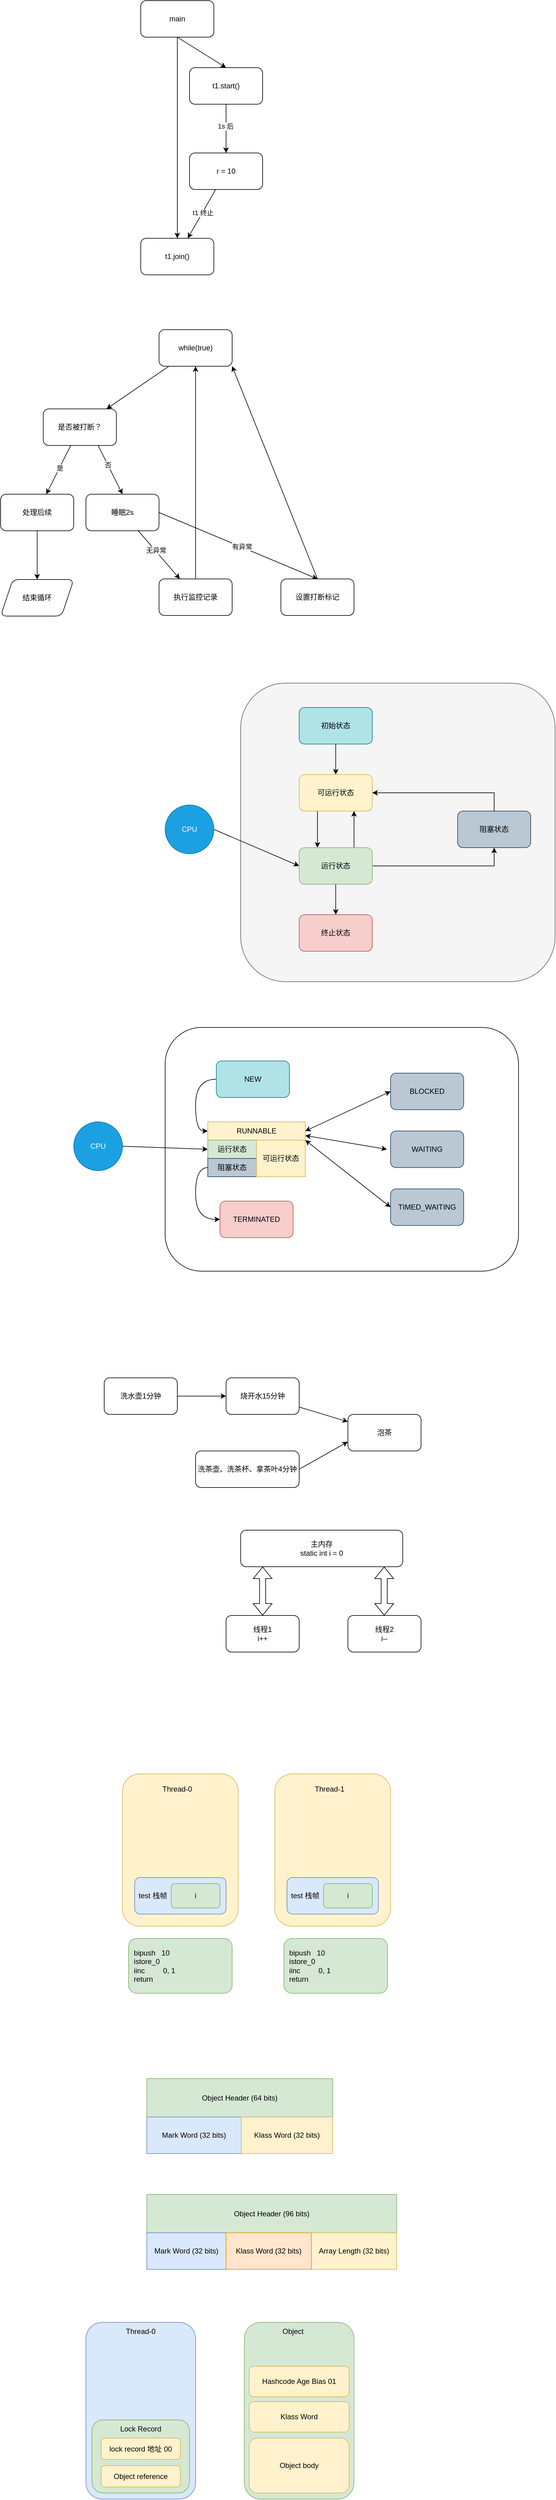 <mxfile version="22.1.15" type="device">
  <diagram name="第 1 页" id="uUcpthmNRiH1f18GcUvY">
    <mxGraphModel dx="1114" dy="807" grid="1" gridSize="10" guides="1" tooltips="1" connect="1" arrows="1" fold="1" page="1" pageScale="1" pageWidth="827" pageHeight="1169" math="0" shadow="0">
      <root>
        <mxCell id="0" />
        <mxCell id="1" parent="0" />
        <mxCell id="oRGru4maviJ3t2lAy8Ke-56" value="" style="rounded=1;whiteSpace=wrap;html=1;" parent="1" vertex="1">
          <mxGeometry x="330" y="1845" width="580" height="400" as="geometry" />
        </mxCell>
        <mxCell id="oRGru4maviJ3t2lAy8Ke-39" value="" style="rounded=1;whiteSpace=wrap;html=1;fillColor=#f5f5f5;fontColor=#333333;strokeColor=#666666;" parent="1" vertex="1">
          <mxGeometry x="454" y="1280" width="516" height="490" as="geometry" />
        </mxCell>
        <mxCell id="oRGru4maviJ3t2lAy8Ke-3" style="rounded=0;orthogonalLoop=1;jettySize=auto;html=1;exitX=0.5;exitY=1;exitDx=0;exitDy=0;entryX=0.5;entryY=0;entryDx=0;entryDy=0;" parent="1" source="oRGru4maviJ3t2lAy8Ke-1" target="oRGru4maviJ3t2lAy8Ke-2" edge="1">
          <mxGeometry relative="1" as="geometry" />
        </mxCell>
        <mxCell id="oRGru4maviJ3t2lAy8Ke-10" style="edgeStyle=orthogonalEdgeStyle;rounded=0;orthogonalLoop=1;jettySize=auto;html=1;exitX=0.5;exitY=1;exitDx=0;exitDy=0;entryX=0.5;entryY=0;entryDx=0;entryDy=0;" parent="1" source="oRGru4maviJ3t2lAy8Ke-1" target="oRGru4maviJ3t2lAy8Ke-7" edge="1">
          <mxGeometry relative="1" as="geometry" />
        </mxCell>
        <mxCell id="oRGru4maviJ3t2lAy8Ke-1" value="main" style="rounded=1;whiteSpace=wrap;html=1;" parent="1" vertex="1">
          <mxGeometry x="290" y="160" width="120" height="60" as="geometry" />
        </mxCell>
        <mxCell id="oRGru4maviJ3t2lAy8Ke-5" value="" style="edgeStyle=orthogonalEdgeStyle;rounded=0;orthogonalLoop=1;jettySize=auto;html=1;" parent="1" source="oRGru4maviJ3t2lAy8Ke-2" target="oRGru4maviJ3t2lAy8Ke-4" edge="1">
          <mxGeometry relative="1" as="geometry" />
        </mxCell>
        <mxCell id="oRGru4maviJ3t2lAy8Ke-6" value="1s 后" style="edgeLabel;html=1;align=center;verticalAlign=middle;resizable=0;points=[];" parent="oRGru4maviJ3t2lAy8Ke-5" vertex="1" connectable="0">
          <mxGeometry x="-0.1" y="-1" relative="1" as="geometry">
            <mxPoint as="offset" />
          </mxGeometry>
        </mxCell>
        <mxCell id="oRGru4maviJ3t2lAy8Ke-2" value="t1.start()" style="rounded=1;whiteSpace=wrap;html=1;" parent="1" vertex="1">
          <mxGeometry x="370" y="270" width="120" height="60" as="geometry" />
        </mxCell>
        <mxCell id="oRGru4maviJ3t2lAy8Ke-8" value="" style="rounded=0;orthogonalLoop=1;jettySize=auto;html=1;" parent="1" source="oRGru4maviJ3t2lAy8Ke-4" target="oRGru4maviJ3t2lAy8Ke-7" edge="1">
          <mxGeometry relative="1" as="geometry" />
        </mxCell>
        <mxCell id="oRGru4maviJ3t2lAy8Ke-9" value="t1 终止" style="edgeLabel;html=1;align=center;verticalAlign=middle;resizable=0;points=[];" parent="oRGru4maviJ3t2lAy8Ke-8" vertex="1" connectable="0">
          <mxGeometry x="-0.078" relative="1" as="geometry">
            <mxPoint y="1" as="offset" />
          </mxGeometry>
        </mxCell>
        <mxCell id="oRGru4maviJ3t2lAy8Ke-4" value="r = 10" style="rounded=1;whiteSpace=wrap;html=1;" parent="1" vertex="1">
          <mxGeometry x="370" y="410" width="120" height="60" as="geometry" />
        </mxCell>
        <mxCell id="oRGru4maviJ3t2lAy8Ke-7" value="t1.join()" style="rounded=1;whiteSpace=wrap;html=1;" parent="1" vertex="1">
          <mxGeometry x="290" y="550" width="120" height="60" as="geometry" />
        </mxCell>
        <mxCell id="oRGru4maviJ3t2lAy8Ke-13" value="" style="rounded=0;orthogonalLoop=1;jettySize=auto;html=1;" parent="1" source="oRGru4maviJ3t2lAy8Ke-11" target="oRGru4maviJ3t2lAy8Ke-12" edge="1">
          <mxGeometry relative="1" as="geometry" />
        </mxCell>
        <mxCell id="oRGru4maviJ3t2lAy8Ke-11" value="while(true)" style="rounded=1;whiteSpace=wrap;html=1;" parent="1" vertex="1">
          <mxGeometry x="320" y="700" width="120" height="60" as="geometry" />
        </mxCell>
        <mxCell id="oRGru4maviJ3t2lAy8Ke-15" value="" style="rounded=0;orthogonalLoop=1;jettySize=auto;html=1;" parent="1" source="oRGru4maviJ3t2lAy8Ke-12" target="oRGru4maviJ3t2lAy8Ke-14" edge="1">
          <mxGeometry relative="1" as="geometry" />
        </mxCell>
        <mxCell id="oRGru4maviJ3t2lAy8Ke-16" value="是" style="edgeLabel;html=1;align=center;verticalAlign=middle;resizable=0;points=[];" parent="oRGru4maviJ3t2lAy8Ke-15" vertex="1" connectable="0">
          <mxGeometry x="-0.075" relative="1" as="geometry">
            <mxPoint as="offset" />
          </mxGeometry>
        </mxCell>
        <mxCell id="oRGru4maviJ3t2lAy8Ke-19" style="rounded=0;orthogonalLoop=1;jettySize=auto;html=1;exitX=0.75;exitY=1;exitDx=0;exitDy=0;entryX=0.5;entryY=0;entryDx=0;entryDy=0;" parent="1" source="oRGru4maviJ3t2lAy8Ke-12" target="oRGru4maviJ3t2lAy8Ke-18" edge="1">
          <mxGeometry relative="1" as="geometry" />
        </mxCell>
        <mxCell id="oRGru4maviJ3t2lAy8Ke-20" value="否" style="edgeLabel;html=1;align=center;verticalAlign=middle;resizable=0;points=[];" parent="oRGru4maviJ3t2lAy8Ke-19" vertex="1" connectable="0">
          <mxGeometry x="-0.23" relative="1" as="geometry">
            <mxPoint y="1" as="offset" />
          </mxGeometry>
        </mxCell>
        <mxCell id="oRGru4maviJ3t2lAy8Ke-12" value="是否被打断？" style="whiteSpace=wrap;html=1;rounded=1;" parent="1" vertex="1">
          <mxGeometry x="130" y="830" width="120" height="60" as="geometry" />
        </mxCell>
        <mxCell id="oRGru4maviJ3t2lAy8Ke-22" value="" style="edgeStyle=orthogonalEdgeStyle;rounded=0;orthogonalLoop=1;jettySize=auto;html=1;" parent="1" source="oRGru4maviJ3t2lAy8Ke-14" target="oRGru4maviJ3t2lAy8Ke-21" edge="1">
          <mxGeometry relative="1" as="geometry" />
        </mxCell>
        <mxCell id="oRGru4maviJ3t2lAy8Ke-14" value="处理后续" style="whiteSpace=wrap;html=1;rounded=1;" parent="1" vertex="1">
          <mxGeometry x="60" y="970" width="120" height="60" as="geometry" />
        </mxCell>
        <mxCell id="oRGru4maviJ3t2lAy8Ke-24" value="" style="rounded=0;orthogonalLoop=1;jettySize=auto;html=1;" parent="1" source="oRGru4maviJ3t2lAy8Ke-18" target="oRGru4maviJ3t2lAy8Ke-23" edge="1">
          <mxGeometry relative="1" as="geometry" />
        </mxCell>
        <mxCell id="oRGru4maviJ3t2lAy8Ke-25" value="无异常" style="edgeLabel;html=1;align=center;verticalAlign=middle;resizable=0;points=[];" parent="oRGru4maviJ3t2lAy8Ke-24" vertex="1" connectable="0">
          <mxGeometry x="-0.186" y="2" relative="1" as="geometry">
            <mxPoint y="1" as="offset" />
          </mxGeometry>
        </mxCell>
        <mxCell id="oRGru4maviJ3t2lAy8Ke-28" style="rounded=0;orthogonalLoop=1;jettySize=auto;html=1;exitX=1;exitY=0.5;exitDx=0;exitDy=0;entryX=0.5;entryY=0;entryDx=0;entryDy=0;" parent="1" source="oRGru4maviJ3t2lAy8Ke-18" target="oRGru4maviJ3t2lAy8Ke-27" edge="1">
          <mxGeometry relative="1" as="geometry" />
        </mxCell>
        <mxCell id="oRGru4maviJ3t2lAy8Ke-29" value="有异常" style="edgeLabel;html=1;align=center;verticalAlign=middle;resizable=0;points=[];" parent="oRGru4maviJ3t2lAy8Ke-28" vertex="1" connectable="0">
          <mxGeometry x="0.038" y="1" relative="1" as="geometry">
            <mxPoint as="offset" />
          </mxGeometry>
        </mxCell>
        <mxCell id="oRGru4maviJ3t2lAy8Ke-18" value="睡眠2s" style="rounded=1;whiteSpace=wrap;html=1;" parent="1" vertex="1">
          <mxGeometry x="200" y="970" width="120" height="60" as="geometry" />
        </mxCell>
        <mxCell id="oRGru4maviJ3t2lAy8Ke-21" value="结束循环" style="shape=parallelogram;perimeter=parallelogramPerimeter;whiteSpace=wrap;html=1;fixedSize=1;rounded=1;" parent="1" vertex="1">
          <mxGeometry x="60" y="1110" width="120" height="60" as="geometry" />
        </mxCell>
        <mxCell id="oRGru4maviJ3t2lAy8Ke-26" style="edgeStyle=orthogonalEdgeStyle;rounded=0;orthogonalLoop=1;jettySize=auto;html=1;exitX=0.5;exitY=0;exitDx=0;exitDy=0;" parent="1" source="oRGru4maviJ3t2lAy8Ke-23" target="oRGru4maviJ3t2lAy8Ke-11" edge="1">
          <mxGeometry relative="1" as="geometry" />
        </mxCell>
        <mxCell id="oRGru4maviJ3t2lAy8Ke-23" value="执行监控记录" style="whiteSpace=wrap;html=1;rounded=1;" parent="1" vertex="1">
          <mxGeometry x="320" y="1109" width="120" height="60" as="geometry" />
        </mxCell>
        <mxCell id="oRGru4maviJ3t2lAy8Ke-30" style="rounded=0;orthogonalLoop=1;jettySize=auto;html=1;exitX=0.5;exitY=0;exitDx=0;exitDy=0;entryX=1;entryY=1;entryDx=0;entryDy=0;" parent="1" source="oRGru4maviJ3t2lAy8Ke-27" target="oRGru4maviJ3t2lAy8Ke-11" edge="1">
          <mxGeometry relative="1" as="geometry" />
        </mxCell>
        <mxCell id="oRGru4maviJ3t2lAy8Ke-27" value="设置打断标记" style="rounded=1;whiteSpace=wrap;html=1;" parent="1" vertex="1">
          <mxGeometry x="520" y="1109" width="120" height="60" as="geometry" />
        </mxCell>
        <mxCell id="oRGru4maviJ3t2lAy8Ke-44" style="rounded=0;orthogonalLoop=1;jettySize=auto;html=1;exitX=1;exitY=0.5;exitDx=0;exitDy=0;entryX=0;entryY=0.5;entryDx=0;entryDy=0;" parent="1" source="oRGru4maviJ3t2lAy8Ke-31" target="oRGru4maviJ3t2lAy8Ke-35" edge="1">
          <mxGeometry relative="1" as="geometry" />
        </mxCell>
        <mxCell id="oRGru4maviJ3t2lAy8Ke-31" value="CPU" style="ellipse;whiteSpace=wrap;html=1;aspect=fixed;fillColor=#1ba1e2;fontColor=#ffffff;strokeColor=#006EAF;" parent="1" vertex="1">
          <mxGeometry x="330" y="1480" width="80" height="80" as="geometry" />
        </mxCell>
        <mxCell id="oRGru4maviJ3t2lAy8Ke-34" value="" style="edgeStyle=orthogonalEdgeStyle;rounded=0;orthogonalLoop=1;jettySize=auto;html=1;" parent="1" source="oRGru4maviJ3t2lAy8Ke-32" target="oRGru4maviJ3t2lAy8Ke-33" edge="1">
          <mxGeometry relative="1" as="geometry" />
        </mxCell>
        <mxCell id="oRGru4maviJ3t2lAy8Ke-32" value="初始状态" style="rounded=1;whiteSpace=wrap;html=1;fillColor=#b0e3e6;strokeColor=#0e8088;" parent="1" vertex="1">
          <mxGeometry x="550" y="1320" width="120" height="60" as="geometry" />
        </mxCell>
        <mxCell id="oRGru4maviJ3t2lAy8Ke-40" style="edgeStyle=orthogonalEdgeStyle;rounded=0;orthogonalLoop=1;jettySize=auto;html=1;exitX=0.25;exitY=1;exitDx=0;exitDy=0;entryX=0.25;entryY=0;entryDx=0;entryDy=0;" parent="1" source="oRGru4maviJ3t2lAy8Ke-33" target="oRGru4maviJ3t2lAy8Ke-35" edge="1">
          <mxGeometry relative="1" as="geometry" />
        </mxCell>
        <mxCell id="oRGru4maviJ3t2lAy8Ke-33" value="可运行状态" style="rounded=1;whiteSpace=wrap;html=1;fillColor=#fff2cc;strokeColor=#d6b656;" parent="1" vertex="1">
          <mxGeometry x="550" y="1430" width="120" height="60" as="geometry" />
        </mxCell>
        <mxCell id="oRGru4maviJ3t2lAy8Ke-37" value="" style="edgeStyle=orthogonalEdgeStyle;rounded=0;orthogonalLoop=1;jettySize=auto;html=1;" parent="1" source="oRGru4maviJ3t2lAy8Ke-35" target="oRGru4maviJ3t2lAy8Ke-36" edge="1">
          <mxGeometry relative="1" as="geometry" />
        </mxCell>
        <mxCell id="oRGru4maviJ3t2lAy8Ke-41" style="edgeStyle=orthogonalEdgeStyle;rounded=0;orthogonalLoop=1;jettySize=auto;html=1;exitX=0.75;exitY=0;exitDx=0;exitDy=0;entryX=0.75;entryY=1;entryDx=0;entryDy=0;" parent="1" source="oRGru4maviJ3t2lAy8Ke-35" target="oRGru4maviJ3t2lAy8Ke-33" edge="1">
          <mxGeometry relative="1" as="geometry" />
        </mxCell>
        <mxCell id="oRGru4maviJ3t2lAy8Ke-43" style="edgeStyle=orthogonalEdgeStyle;rounded=0;orthogonalLoop=1;jettySize=auto;html=1;exitX=1;exitY=0.5;exitDx=0;exitDy=0;entryX=0.5;entryY=1;entryDx=0;entryDy=0;" parent="1" source="oRGru4maviJ3t2lAy8Ke-35" target="oRGru4maviJ3t2lAy8Ke-38" edge="1">
          <mxGeometry relative="1" as="geometry" />
        </mxCell>
        <mxCell id="oRGru4maviJ3t2lAy8Ke-35" value="运行状态" style="rounded=1;whiteSpace=wrap;html=1;fillColor=#d5e8d4;strokeColor=#82b366;" parent="1" vertex="1">
          <mxGeometry x="550" y="1550" width="120" height="60" as="geometry" />
        </mxCell>
        <mxCell id="oRGru4maviJ3t2lAy8Ke-36" value="终止状态" style="rounded=1;whiteSpace=wrap;html=1;fillColor=#f8cecc;strokeColor=#b85450;" parent="1" vertex="1">
          <mxGeometry x="550" y="1660" width="120" height="60" as="geometry" />
        </mxCell>
        <mxCell id="oRGru4maviJ3t2lAy8Ke-42" style="edgeStyle=orthogonalEdgeStyle;rounded=0;orthogonalLoop=1;jettySize=auto;html=1;exitX=0.5;exitY=0;exitDx=0;exitDy=0;entryX=1;entryY=0.5;entryDx=0;entryDy=0;" parent="1" source="oRGru4maviJ3t2lAy8Ke-38" target="oRGru4maviJ3t2lAy8Ke-33" edge="1">
          <mxGeometry relative="1" as="geometry" />
        </mxCell>
        <mxCell id="oRGru4maviJ3t2lAy8Ke-38" value="阻塞状态" style="rounded=1;whiteSpace=wrap;html=1;fillColor=#bac8d3;strokeColor=#23445d;" parent="1" vertex="1">
          <mxGeometry x="810" y="1490" width="120" height="60" as="geometry" />
        </mxCell>
        <mxCell id="oRGru4maviJ3t2lAy8Ke-57" style="rounded=0;orthogonalLoop=1;jettySize=auto;html=1;exitX=1;exitY=0.5;exitDx=0;exitDy=0;entryX=0;entryY=0.5;entryDx=0;entryDy=0;" parent="1" source="oRGru4maviJ3t2lAy8Ke-45" target="oRGru4maviJ3t2lAy8Ke-48" edge="1">
          <mxGeometry relative="1" as="geometry" />
        </mxCell>
        <mxCell id="oRGru4maviJ3t2lAy8Ke-45" value="CPU" style="ellipse;whiteSpace=wrap;html=1;fillColor=#1ba1e2;fontColor=#ffffff;strokeColor=#006EAF;" parent="1" vertex="1">
          <mxGeometry x="180" y="2000" width="80" height="80" as="geometry" />
        </mxCell>
        <mxCell id="oRGru4maviJ3t2lAy8Ke-59" style="edgeStyle=orthogonalEdgeStyle;rounded=0;orthogonalLoop=1;jettySize=auto;html=1;exitX=0;exitY=0.5;exitDx=0;exitDy=0;entryX=0;entryY=0.5;entryDx=0;entryDy=0;curved=1;" parent="1" source="oRGru4maviJ3t2lAy8Ke-46" target="oRGru4maviJ3t2lAy8Ke-47" edge="1">
          <mxGeometry relative="1" as="geometry">
            <Array as="points">
              <mxPoint x="380" y="1930" />
              <mxPoint x="380" y="2015" />
            </Array>
          </mxGeometry>
        </mxCell>
        <mxCell id="oRGru4maviJ3t2lAy8Ke-46" value="NEW" style="rounded=1;whiteSpace=wrap;html=1;fillColor=#b0e3e6;strokeColor=#0e8088;" parent="1" vertex="1">
          <mxGeometry x="414" y="1900" width="120" height="60" as="geometry" />
        </mxCell>
        <mxCell id="oRGru4maviJ3t2lAy8Ke-47" value="RUNNABLE" style="whiteSpace=wrap;html=1;fillColor=#fff2cc;strokeColor=#d6b656;" parent="1" vertex="1">
          <mxGeometry x="400" y="2000" width="160" height="30" as="geometry" />
        </mxCell>
        <mxCell id="oRGru4maviJ3t2lAy8Ke-48" value="运行状态" style="whiteSpace=wrap;html=1;fillColor=#d5e8d4;strokeColor=#82b366;" parent="1" vertex="1">
          <mxGeometry x="400" y="2030" width="80" height="30" as="geometry" />
        </mxCell>
        <mxCell id="oRGru4maviJ3t2lAy8Ke-58" style="edgeStyle=orthogonalEdgeStyle;rounded=0;orthogonalLoop=1;jettySize=auto;html=1;exitX=0;exitY=0.5;exitDx=0;exitDy=0;entryX=0;entryY=0.5;entryDx=0;entryDy=0;curved=1;" parent="1" source="oRGru4maviJ3t2lAy8Ke-49" target="oRGru4maviJ3t2lAy8Ke-51" edge="1">
          <mxGeometry relative="1" as="geometry" />
        </mxCell>
        <mxCell id="oRGru4maviJ3t2lAy8Ke-49" value="阻塞状态" style="whiteSpace=wrap;html=1;fillColor=#bac8d3;strokeColor=#23445d;" parent="1" vertex="1">
          <mxGeometry x="400" y="2060" width="80" height="30" as="geometry" />
        </mxCell>
        <mxCell id="oRGru4maviJ3t2lAy8Ke-50" value="可运行状态" style="whiteSpace=wrap;html=1;fillColor=#fff2cc;strokeColor=#d6b656;" parent="1" vertex="1">
          <mxGeometry x="480" y="2030" width="80" height="60" as="geometry" />
        </mxCell>
        <mxCell id="oRGru4maviJ3t2lAy8Ke-51" value="TERMINATED" style="rounded=1;whiteSpace=wrap;html=1;fillColor=#f8cecc;strokeColor=#b85450;" parent="1" vertex="1">
          <mxGeometry x="420" y="2130" width="120" height="60" as="geometry" />
        </mxCell>
        <mxCell id="oRGru4maviJ3t2lAy8Ke-52" value="BLOCKED" style="rounded=1;whiteSpace=wrap;html=1;fillColor=#bac8d3;strokeColor=#23445d;" parent="1" vertex="1">
          <mxGeometry x="700" y="1920" width="120" height="60" as="geometry" />
        </mxCell>
        <mxCell id="oRGru4maviJ3t2lAy8Ke-53" value="WAITING" style="rounded=1;whiteSpace=wrap;html=1;fillColor=#bac8d3;strokeColor=#23445d;" parent="1" vertex="1">
          <mxGeometry x="700" y="2015" width="120" height="60" as="geometry" />
        </mxCell>
        <mxCell id="oRGru4maviJ3t2lAy8Ke-54" value="TIMED_WAITING" style="rounded=1;whiteSpace=wrap;html=1;fillColor=#bac8d3;strokeColor=#23445d;" parent="1" vertex="1">
          <mxGeometry x="700" y="2110" width="120" height="60" as="geometry" />
        </mxCell>
        <mxCell id="oRGru4maviJ3t2lAy8Ke-64" value="" style="endArrow=classic;startArrow=classic;html=1;rounded=0;entryX=0;entryY=0.5;entryDx=0;entryDy=0;" parent="1" target="oRGru4maviJ3t2lAy8Ke-52" edge="1">
          <mxGeometry width="50" height="50" relative="1" as="geometry">
            <mxPoint x="560" y="2015" as="sourcePoint" />
            <mxPoint x="610" y="1965" as="targetPoint" />
          </mxGeometry>
        </mxCell>
        <mxCell id="oRGru4maviJ3t2lAy8Ke-68" value="" style="endArrow=classic;startArrow=classic;html=1;rounded=0;entryX=-0.05;entryY=0.5;entryDx=0;entryDy=0;exitX=1;exitY=0.75;exitDx=0;exitDy=0;entryPerimeter=0;" parent="1" source="oRGru4maviJ3t2lAy8Ke-47" target="oRGru4maviJ3t2lAy8Ke-53" edge="1">
          <mxGeometry width="50" height="50" relative="1" as="geometry">
            <mxPoint x="570" y="2025" as="sourcePoint" />
            <mxPoint x="710" y="1960" as="targetPoint" />
          </mxGeometry>
        </mxCell>
        <mxCell id="oRGru4maviJ3t2lAy8Ke-69" value="" style="endArrow=classic;startArrow=classic;html=1;rounded=0;entryX=0;entryY=0.5;entryDx=0;entryDy=0;exitX=1;exitY=0;exitDx=0;exitDy=0;" parent="1" source="oRGru4maviJ3t2lAy8Ke-50" target="oRGru4maviJ3t2lAy8Ke-54" edge="1">
          <mxGeometry width="50" height="50" relative="1" as="geometry">
            <mxPoint x="570" y="2033" as="sourcePoint" />
            <mxPoint x="704" y="2055" as="targetPoint" />
          </mxGeometry>
        </mxCell>
        <mxCell id="oRGru4maviJ3t2lAy8Ke-72" value="" style="edgeStyle=orthogonalEdgeStyle;rounded=0;orthogonalLoop=1;jettySize=auto;html=1;" parent="1" source="oRGru4maviJ3t2lAy8Ke-70" target="oRGru4maviJ3t2lAy8Ke-71" edge="1">
          <mxGeometry relative="1" as="geometry" />
        </mxCell>
        <mxCell id="oRGru4maviJ3t2lAy8Ke-70" value="洗水壶1分钟" style="rounded=1;whiteSpace=wrap;html=1;" parent="1" vertex="1">
          <mxGeometry x="230" y="2420" width="120" height="60" as="geometry" />
        </mxCell>
        <mxCell id="oRGru4maviJ3t2lAy8Ke-74" value="" style="rounded=0;orthogonalLoop=1;jettySize=auto;html=1;" parent="1" source="oRGru4maviJ3t2lAy8Ke-71" target="oRGru4maviJ3t2lAy8Ke-73" edge="1">
          <mxGeometry relative="1" as="geometry" />
        </mxCell>
        <mxCell id="oRGru4maviJ3t2lAy8Ke-71" value="烧开水15分钟" style="whiteSpace=wrap;html=1;rounded=1;" parent="1" vertex="1">
          <mxGeometry x="430" y="2420" width="120" height="60" as="geometry" />
        </mxCell>
        <mxCell id="oRGru4maviJ3t2lAy8Ke-73" value="泡茶" style="whiteSpace=wrap;html=1;rounded=1;" parent="1" vertex="1">
          <mxGeometry x="630" y="2480" width="120" height="60" as="geometry" />
        </mxCell>
        <mxCell id="oRGru4maviJ3t2lAy8Ke-77" style="rounded=0;orthogonalLoop=1;jettySize=auto;html=1;exitX=1;exitY=0.5;exitDx=0;exitDy=0;entryX=0;entryY=0.75;entryDx=0;entryDy=0;" parent="1" source="oRGru4maviJ3t2lAy8Ke-76" target="oRGru4maviJ3t2lAy8Ke-73" edge="1">
          <mxGeometry relative="1" as="geometry" />
        </mxCell>
        <mxCell id="oRGru4maviJ3t2lAy8Ke-76" value="洗茶壶、洗茶杯、拿茶叶4分钟" style="rounded=1;whiteSpace=wrap;html=1;" parent="1" vertex="1">
          <mxGeometry x="380" y="2540" width="170" height="60" as="geometry" />
        </mxCell>
        <mxCell id="oRGru4maviJ3t2lAy8Ke-78" value="主内存&lt;br&gt;static int i = 0" style="rounded=1;whiteSpace=wrap;html=1;" parent="1" vertex="1">
          <mxGeometry x="454" y="2670" width="266" height="60" as="geometry" />
        </mxCell>
        <mxCell id="oRGru4maviJ3t2lAy8Ke-80" value="线程1&lt;br&gt;i++" style="rounded=1;whiteSpace=wrap;html=1;" parent="1" vertex="1">
          <mxGeometry x="430" y="2810" width="120" height="60" as="geometry" />
        </mxCell>
        <mxCell id="oRGru4maviJ3t2lAy8Ke-81" value="线程2&lt;br&gt;i--" style="rounded=1;whiteSpace=wrap;html=1;" parent="1" vertex="1">
          <mxGeometry x="630" y="2810" width="120" height="60" as="geometry" />
        </mxCell>
        <mxCell id="oRGru4maviJ3t2lAy8Ke-82" value="" style="shape=flexArrow;endArrow=classic;startArrow=classic;html=1;rounded=0;" parent="1" source="oRGru4maviJ3t2lAy8Ke-80" edge="1">
          <mxGeometry width="100" height="100" relative="1" as="geometry">
            <mxPoint x="440" y="2820" as="sourcePoint" />
            <mxPoint x="490" y="2730" as="targetPoint" />
          </mxGeometry>
        </mxCell>
        <mxCell id="oRGru4maviJ3t2lAy8Ke-83" value="" style="shape=flexArrow;endArrow=classic;startArrow=classic;html=1;rounded=0;" parent="1" edge="1">
          <mxGeometry width="100" height="100" relative="1" as="geometry">
            <mxPoint x="689.5" y="2810" as="sourcePoint" />
            <mxPoint x="689.5" y="2730" as="targetPoint" />
          </mxGeometry>
        </mxCell>
        <mxCell id="lbgVpmwv4V9cc2ztLd2B-1" value="" style="rounded=1;whiteSpace=wrap;html=1;fillColor=#fff2cc;strokeColor=#d6b656;" vertex="1" parent="1">
          <mxGeometry x="260" y="3070" width="190" height="250" as="geometry" />
        </mxCell>
        <mxCell id="lbgVpmwv4V9cc2ztLd2B-2" value="Thread-0" style="text;html=1;strokeColor=none;fillColor=none;align=center;verticalAlign=middle;whiteSpace=wrap;rounded=0;" vertex="1" parent="1">
          <mxGeometry x="320" y="3080" width="60" height="30" as="geometry" />
        </mxCell>
        <mxCell id="lbgVpmwv4V9cc2ztLd2B-3" value="" style="rounded=1;whiteSpace=wrap;html=1;fillColor=#dae8fc;strokeColor=#6c8ebf;" vertex="1" parent="1">
          <mxGeometry x="280" y="3240" width="150" height="60" as="geometry" />
        </mxCell>
        <mxCell id="lbgVpmwv4V9cc2ztLd2B-4" value="i" style="rounded=1;whiteSpace=wrap;html=1;fillColor=#d5e8d4;strokeColor=#82b366;" vertex="1" parent="1">
          <mxGeometry x="340" y="3250" width="80" height="40" as="geometry" />
        </mxCell>
        <mxCell id="lbgVpmwv4V9cc2ztLd2B-5" value="test 栈帧" style="text;html=1;strokeColor=none;fillColor=none;align=center;verticalAlign=middle;whiteSpace=wrap;rounded=0;" vertex="1" parent="1">
          <mxGeometry x="280" y="3255" width="60" height="30" as="geometry" />
        </mxCell>
        <mxCell id="lbgVpmwv4V9cc2ztLd2B-6" value="" style="rounded=1;whiteSpace=wrap;html=1;fillColor=#fff2cc;strokeColor=#d6b656;" vertex="1" parent="1">
          <mxGeometry x="510" y="3070" width="190" height="250" as="geometry" />
        </mxCell>
        <mxCell id="lbgVpmwv4V9cc2ztLd2B-7" value="Thread-1" style="text;html=1;strokeColor=none;fillColor=none;align=center;verticalAlign=middle;whiteSpace=wrap;rounded=0;" vertex="1" parent="1">
          <mxGeometry x="570" y="3080" width="60" height="30" as="geometry" />
        </mxCell>
        <mxCell id="lbgVpmwv4V9cc2ztLd2B-8" value="" style="rounded=1;whiteSpace=wrap;html=1;fillColor=#dae8fc;strokeColor=#6c8ebf;" vertex="1" parent="1">
          <mxGeometry x="530" y="3240" width="150" height="60" as="geometry" />
        </mxCell>
        <mxCell id="lbgVpmwv4V9cc2ztLd2B-9" value="i" style="rounded=1;whiteSpace=wrap;html=1;fillColor=#d5e8d4;strokeColor=#82b366;" vertex="1" parent="1">
          <mxGeometry x="590" y="3250" width="80" height="40" as="geometry" />
        </mxCell>
        <mxCell id="lbgVpmwv4V9cc2ztLd2B-10" value="test 栈帧" style="text;html=1;strokeColor=none;fillColor=none;align=center;verticalAlign=middle;whiteSpace=wrap;rounded=0;" vertex="1" parent="1">
          <mxGeometry x="530" y="3255" width="60" height="30" as="geometry" />
        </mxCell>
        <mxCell id="lbgVpmwv4V9cc2ztLd2B-11" value="&amp;nbsp; bipush&amp;nbsp; &amp;nbsp;10&lt;br&gt;&amp;nbsp; istore_0&lt;br&gt;&amp;nbsp; iinc&amp;nbsp; &amp;nbsp; &amp;nbsp; &amp;nbsp; &amp;nbsp;0, 1&lt;br&gt;&amp;nbsp; return" style="rounded=1;whiteSpace=wrap;html=1;align=left;fillColor=#d5e8d4;strokeColor=#82b366;" vertex="1" parent="1">
          <mxGeometry x="270" y="3340" width="170" height="90" as="geometry" />
        </mxCell>
        <mxCell id="lbgVpmwv4V9cc2ztLd2B-12" value="&amp;nbsp; bipush&amp;nbsp; &amp;nbsp;10&lt;br&gt;&amp;nbsp; istore_0&lt;br&gt;&amp;nbsp; iinc&amp;nbsp; &amp;nbsp; &amp;nbsp; &amp;nbsp; &amp;nbsp;0, 1&lt;br&gt;&amp;nbsp; return" style="rounded=1;whiteSpace=wrap;html=1;align=left;fillColor=#d5e8d4;strokeColor=#82b366;" vertex="1" parent="1">
          <mxGeometry x="525" y="3340" width="170" height="90" as="geometry" />
        </mxCell>
        <mxCell id="lbgVpmwv4V9cc2ztLd2B-15" value="Object Header (64 bits)" style="rounded=0;whiteSpace=wrap;html=1;fillColor=#d5e8d4;strokeColor=#82b366;" vertex="1" parent="1">
          <mxGeometry x="300" y="3570" width="305" height="63" as="geometry" />
        </mxCell>
        <mxCell id="lbgVpmwv4V9cc2ztLd2B-16" value="Mark Word (32 bits)" style="rounded=0;whiteSpace=wrap;html=1;fillColor=#dae8fc;strokeColor=#6c8ebf;" vertex="1" parent="1">
          <mxGeometry x="300" y="3633" width="155" height="60" as="geometry" />
        </mxCell>
        <mxCell id="lbgVpmwv4V9cc2ztLd2B-17" value="Klass Word (32 bits)" style="rounded=0;whiteSpace=wrap;html=1;fillColor=#fff2cc;strokeColor=#d6b656;" vertex="1" parent="1">
          <mxGeometry x="455" y="3633" width="150" height="60" as="geometry" />
        </mxCell>
        <mxCell id="lbgVpmwv4V9cc2ztLd2B-18" value="Object Header (96 bits)" style="rounded=0;whiteSpace=wrap;html=1;fillColor=#d5e8d4;strokeColor=#82b366;" vertex="1" parent="1">
          <mxGeometry x="300" y="3760" width="410" height="63" as="geometry" />
        </mxCell>
        <mxCell id="lbgVpmwv4V9cc2ztLd2B-19" value="Mark Word (32 bits)" style="rounded=0;whiteSpace=wrap;html=1;fillColor=#dae8fc;strokeColor=#6c8ebf;" vertex="1" parent="1">
          <mxGeometry x="300" y="3823" width="130" height="60" as="geometry" />
        </mxCell>
        <mxCell id="lbgVpmwv4V9cc2ztLd2B-20" value="Array Length (32 bits)" style="rounded=0;whiteSpace=wrap;html=1;fillColor=#fff2cc;strokeColor=#d6b656;" vertex="1" parent="1">
          <mxGeometry x="570" y="3823" width="140" height="60" as="geometry" />
        </mxCell>
        <mxCell id="lbgVpmwv4V9cc2ztLd2B-21" value="Klass Word (32 bits)" style="rounded=0;whiteSpace=wrap;html=1;fillColor=#ffe6cc;strokeColor=#d79b00;" vertex="1" parent="1">
          <mxGeometry x="430" y="3823" width="140" height="60" as="geometry" />
        </mxCell>
        <mxCell id="lbgVpmwv4V9cc2ztLd2B-22" value="" style="rounded=1;whiteSpace=wrap;html=1;fillColor=#dae8fc;strokeColor=#6c8ebf;" vertex="1" parent="1">
          <mxGeometry x="200" y="3970" width="180" height="290" as="geometry" />
        </mxCell>
        <mxCell id="lbgVpmwv4V9cc2ztLd2B-23" value="" style="rounded=1;whiteSpace=wrap;html=1;fillColor=#d5e8d4;strokeColor=#82b366;" vertex="1" parent="1">
          <mxGeometry x="210" y="4130" width="160" height="120" as="geometry" />
        </mxCell>
        <mxCell id="lbgVpmwv4V9cc2ztLd2B-24" value="lock record 地址 00" style="rounded=1;whiteSpace=wrap;html=1;fillColor=#fff2cc;strokeColor=#d6b656;" vertex="1" parent="1">
          <mxGeometry x="225" y="4160" width="130" height="35" as="geometry" />
        </mxCell>
        <mxCell id="lbgVpmwv4V9cc2ztLd2B-25" value="Object reference" style="rounded=1;whiteSpace=wrap;html=1;fillColor=#fff2cc;strokeColor=#d6b656;" vertex="1" parent="1">
          <mxGeometry x="225" y="4205" width="130" height="35" as="geometry" />
        </mxCell>
        <mxCell id="lbgVpmwv4V9cc2ztLd2B-26" value="Lock Record" style="text;html=1;strokeColor=none;fillColor=none;align=center;verticalAlign=middle;whiteSpace=wrap;rounded=0;" vertex="1" parent="1">
          <mxGeometry x="250" y="4130" width="80" height="30" as="geometry" />
        </mxCell>
        <mxCell id="lbgVpmwv4V9cc2ztLd2B-27" value="Thread-0" style="text;html=1;strokeColor=none;fillColor=none;align=center;verticalAlign=middle;whiteSpace=wrap;rounded=0;" vertex="1" parent="1">
          <mxGeometry x="260" y="3970" width="60" height="30" as="geometry" />
        </mxCell>
        <mxCell id="lbgVpmwv4V9cc2ztLd2B-28" value="" style="rounded=1;whiteSpace=wrap;html=1;fillColor=#d5e8d4;strokeColor=#82b366;" vertex="1" parent="1">
          <mxGeometry x="460" y="3970" width="180" height="290" as="geometry" />
        </mxCell>
        <mxCell id="lbgVpmwv4V9cc2ztLd2B-29" value="Hashcode Age Bias 01" style="rounded=1;whiteSpace=wrap;html=1;fillColor=#fff2cc;strokeColor=#d6b656;" vertex="1" parent="1">
          <mxGeometry x="468" y="4042" width="164" height="50" as="geometry" />
        </mxCell>
        <mxCell id="lbgVpmwv4V9cc2ztLd2B-30" value="Klass Word" style="rounded=1;whiteSpace=wrap;html=1;fillColor=#fff2cc;strokeColor=#d6b656;" vertex="1" parent="1">
          <mxGeometry x="468" y="4100" width="164" height="50" as="geometry" />
        </mxCell>
        <mxCell id="lbgVpmwv4V9cc2ztLd2B-31" value="Object body" style="rounded=1;whiteSpace=wrap;html=1;fillColor=#fff2cc;strokeColor=#d6b656;" vertex="1" parent="1">
          <mxGeometry x="468" y="4160" width="164" height="90" as="geometry" />
        </mxCell>
        <mxCell id="lbgVpmwv4V9cc2ztLd2B-32" value="Object" style="text;html=1;strokeColor=none;fillColor=none;align=center;verticalAlign=middle;whiteSpace=wrap;rounded=0;" vertex="1" parent="1">
          <mxGeometry x="510" y="3970" width="60" height="30" as="geometry" />
        </mxCell>
      </root>
    </mxGraphModel>
  </diagram>
</mxfile>
